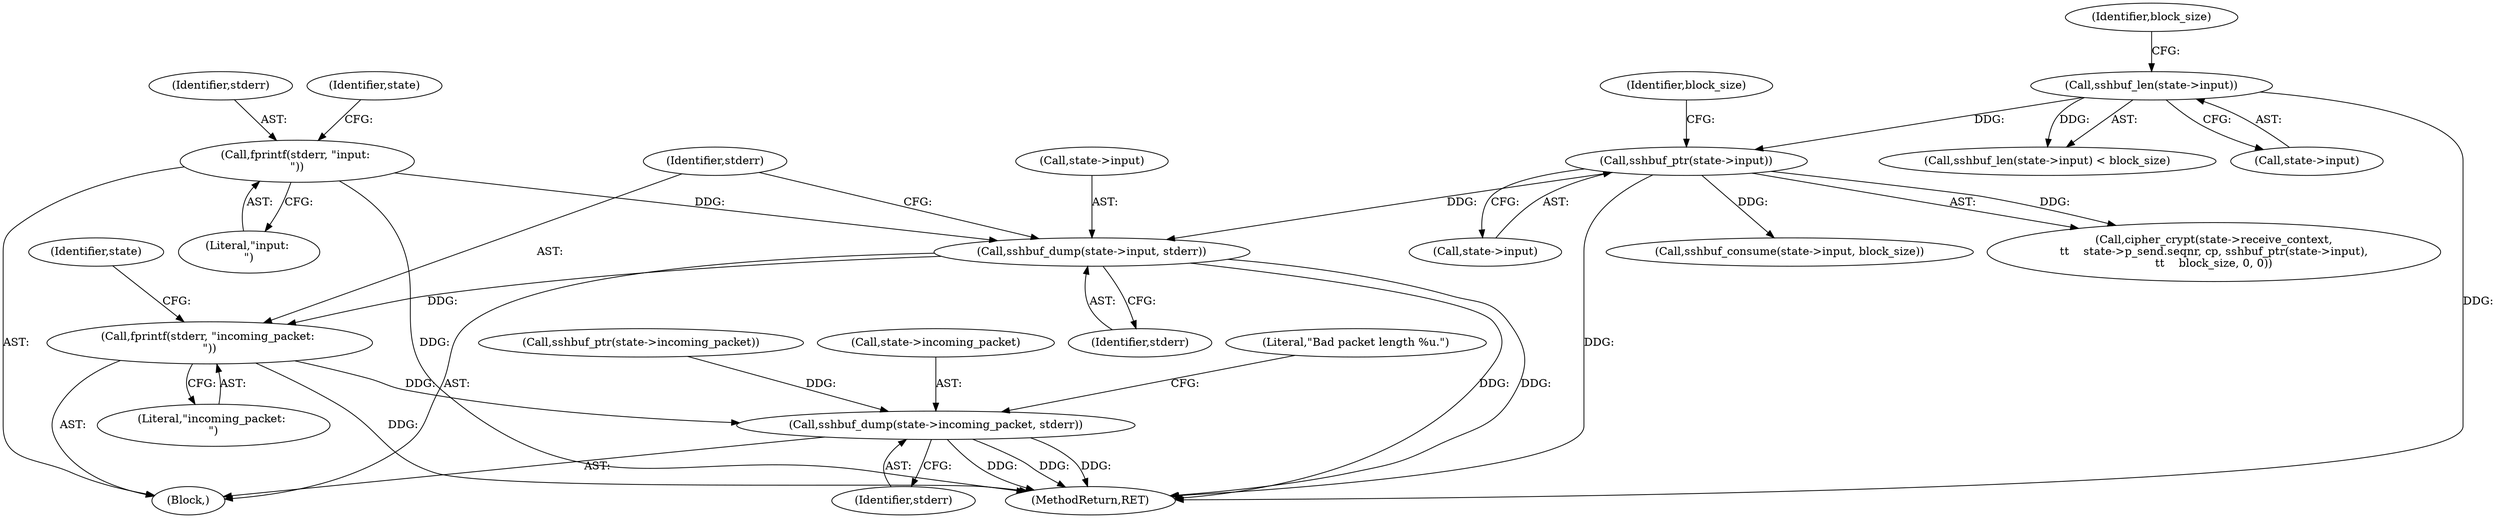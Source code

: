 digraph "0_mindrot_28652bca29046f62c7045e933e6b931de1d16737_0@API" {
"1000413" [label="(Call,fprintf(stderr, \"incoming_packet: \n\"))"];
"1000408" [label="(Call,sshbuf_dump(state->input, stderr))"];
"1000372" [label="(Call,sshbuf_ptr(state->input))"];
"1000334" [label="(Call,sshbuf_len(state->input))"];
"1000405" [label="(Call,fprintf(stderr, \"input: \n\"))"];
"1000416" [label="(Call,sshbuf_dump(state->incoming_packet, stderr))"];
"1000373" [label="(Call,state->input)"];
"1000415" [label="(Literal,\"incoming_packet: \n\")"];
"1000414" [label="(Identifier,stderr)"];
"1000437" [label="(Call,sshbuf_consume(state->input, block_size))"];
"1000386" [label="(Call,sshbuf_ptr(state->incoming_packet))"];
"1000407" [label="(Literal,\"input: \n\")"];
"1000408" [label="(Call,sshbuf_dump(state->input, stderr))"];
"1000404" [label="(Block,)"];
"1000418" [label="(Identifier,state)"];
"1000338" [label="(Identifier,block_size)"];
"1000335" [label="(Call,state->input)"];
"1000362" [label="(Call,cipher_crypt(state->receive_context,\n\t\t    state->p_send.seqnr, cp, sshbuf_ptr(state->input),\n\t\t    block_size, 0, 0))"];
"1000372" [label="(Call,sshbuf_ptr(state->input))"];
"1000413" [label="(Call,fprintf(stderr, \"incoming_packet: \n\"))"];
"1000334" [label="(Call,sshbuf_len(state->input))"];
"1000406" [label="(Identifier,stderr)"];
"1001000" [label="(MethodReturn,RET)"];
"1000416" [label="(Call,sshbuf_dump(state->incoming_packet, stderr))"];
"1000412" [label="(Identifier,stderr)"];
"1000417" [label="(Call,state->incoming_packet)"];
"1000420" [label="(Identifier,stderr)"];
"1000410" [label="(Identifier,state)"];
"1000409" [label="(Call,state->input)"];
"1000422" [label="(Literal,\"Bad packet length %u.\")"];
"1000405" [label="(Call,fprintf(stderr, \"input: \n\"))"];
"1000333" [label="(Call,sshbuf_len(state->input) < block_size)"];
"1000376" [label="(Identifier,block_size)"];
"1000413" -> "1000404"  [label="AST: "];
"1000413" -> "1000415"  [label="CFG: "];
"1000414" -> "1000413"  [label="AST: "];
"1000415" -> "1000413"  [label="AST: "];
"1000418" -> "1000413"  [label="CFG: "];
"1000413" -> "1001000"  [label="DDG: "];
"1000408" -> "1000413"  [label="DDG: "];
"1000413" -> "1000416"  [label="DDG: "];
"1000408" -> "1000404"  [label="AST: "];
"1000408" -> "1000412"  [label="CFG: "];
"1000409" -> "1000408"  [label="AST: "];
"1000412" -> "1000408"  [label="AST: "];
"1000414" -> "1000408"  [label="CFG: "];
"1000408" -> "1001000"  [label="DDG: "];
"1000408" -> "1001000"  [label="DDG: "];
"1000372" -> "1000408"  [label="DDG: "];
"1000405" -> "1000408"  [label="DDG: "];
"1000372" -> "1000362"  [label="AST: "];
"1000372" -> "1000373"  [label="CFG: "];
"1000373" -> "1000372"  [label="AST: "];
"1000376" -> "1000372"  [label="CFG: "];
"1000372" -> "1001000"  [label="DDG: "];
"1000372" -> "1000362"  [label="DDG: "];
"1000334" -> "1000372"  [label="DDG: "];
"1000372" -> "1000437"  [label="DDG: "];
"1000334" -> "1000333"  [label="AST: "];
"1000334" -> "1000335"  [label="CFG: "];
"1000335" -> "1000334"  [label="AST: "];
"1000338" -> "1000334"  [label="CFG: "];
"1000334" -> "1001000"  [label="DDG: "];
"1000334" -> "1000333"  [label="DDG: "];
"1000405" -> "1000404"  [label="AST: "];
"1000405" -> "1000407"  [label="CFG: "];
"1000406" -> "1000405"  [label="AST: "];
"1000407" -> "1000405"  [label="AST: "];
"1000410" -> "1000405"  [label="CFG: "];
"1000405" -> "1001000"  [label="DDG: "];
"1000416" -> "1000404"  [label="AST: "];
"1000416" -> "1000420"  [label="CFG: "];
"1000417" -> "1000416"  [label="AST: "];
"1000420" -> "1000416"  [label="AST: "];
"1000422" -> "1000416"  [label="CFG: "];
"1000416" -> "1001000"  [label="DDG: "];
"1000416" -> "1001000"  [label="DDG: "];
"1000416" -> "1001000"  [label="DDG: "];
"1000386" -> "1000416"  [label="DDG: "];
}
